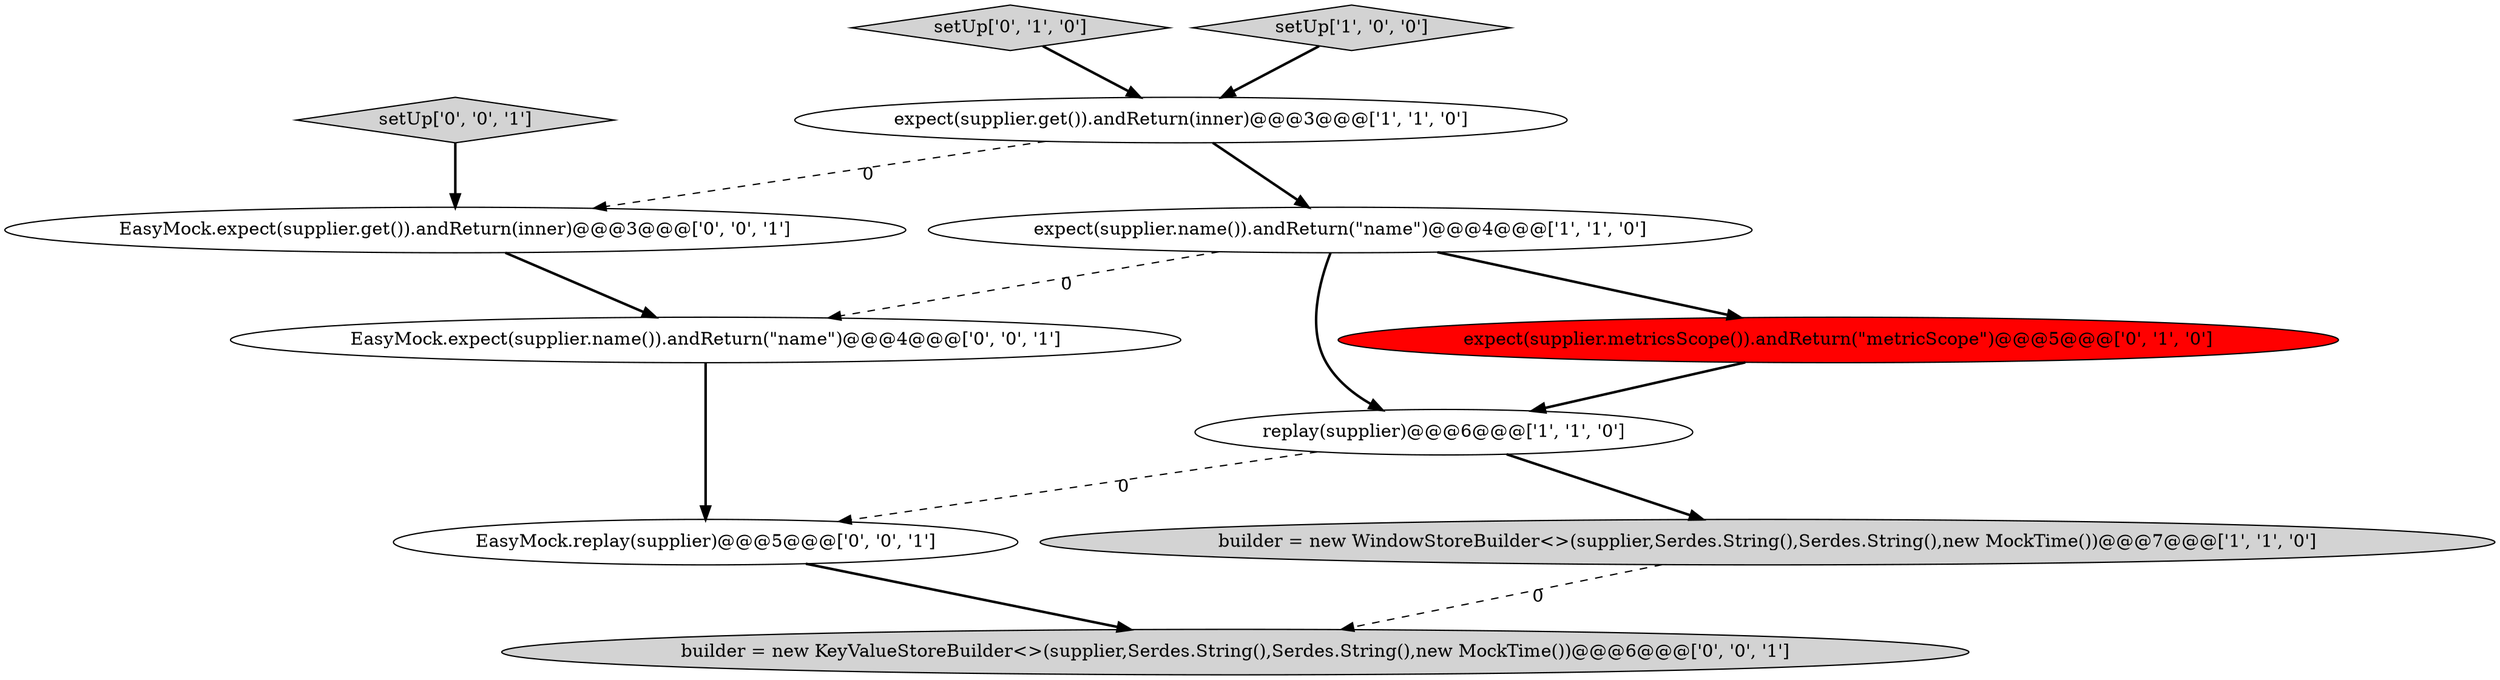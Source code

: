 digraph {
9 [style = filled, label = "EasyMock.expect(supplier.get()).andReturn(inner)@@@3@@@['0', '0', '1']", fillcolor = white, shape = ellipse image = "AAA0AAABBB3BBB"];
4 [style = filled, label = "expect(supplier.get()).andReturn(inner)@@@3@@@['1', '1', '0']", fillcolor = white, shape = ellipse image = "AAA0AAABBB1BBB"];
5 [style = filled, label = "expect(supplier.metricsScope()).andReturn(\"metricScope\")@@@5@@@['0', '1', '0']", fillcolor = red, shape = ellipse image = "AAA1AAABBB2BBB"];
7 [style = filled, label = "builder = new KeyValueStoreBuilder<>(supplier,Serdes.String(),Serdes.String(),new MockTime())@@@6@@@['0', '0', '1']", fillcolor = lightgray, shape = ellipse image = "AAA0AAABBB3BBB"];
8 [style = filled, label = "setUp['0', '0', '1']", fillcolor = lightgray, shape = diamond image = "AAA0AAABBB3BBB"];
6 [style = filled, label = "setUp['0', '1', '0']", fillcolor = lightgray, shape = diamond image = "AAA0AAABBB2BBB"];
10 [style = filled, label = "EasyMock.replay(supplier)@@@5@@@['0', '0', '1']", fillcolor = white, shape = ellipse image = "AAA0AAABBB3BBB"];
11 [style = filled, label = "EasyMock.expect(supplier.name()).andReturn(\"name\")@@@4@@@['0', '0', '1']", fillcolor = white, shape = ellipse image = "AAA0AAABBB3BBB"];
1 [style = filled, label = "builder = new WindowStoreBuilder<>(supplier,Serdes.String(),Serdes.String(),new MockTime())@@@7@@@['1', '1', '0']", fillcolor = lightgray, shape = ellipse image = "AAA0AAABBB1BBB"];
0 [style = filled, label = "replay(supplier)@@@6@@@['1', '1', '0']", fillcolor = white, shape = ellipse image = "AAA0AAABBB1BBB"];
2 [style = filled, label = "expect(supplier.name()).andReturn(\"name\")@@@4@@@['1', '1', '0']", fillcolor = white, shape = ellipse image = "AAA0AAABBB1BBB"];
3 [style = filled, label = "setUp['1', '0', '0']", fillcolor = lightgray, shape = diamond image = "AAA0AAABBB1BBB"];
2->11 [style = dashed, label="0"];
6->4 [style = bold, label=""];
4->9 [style = dashed, label="0"];
2->0 [style = bold, label=""];
4->2 [style = bold, label=""];
9->11 [style = bold, label=""];
1->7 [style = dashed, label="0"];
5->0 [style = bold, label=""];
11->10 [style = bold, label=""];
3->4 [style = bold, label=""];
0->1 [style = bold, label=""];
10->7 [style = bold, label=""];
0->10 [style = dashed, label="0"];
2->5 [style = bold, label=""];
8->9 [style = bold, label=""];
}
